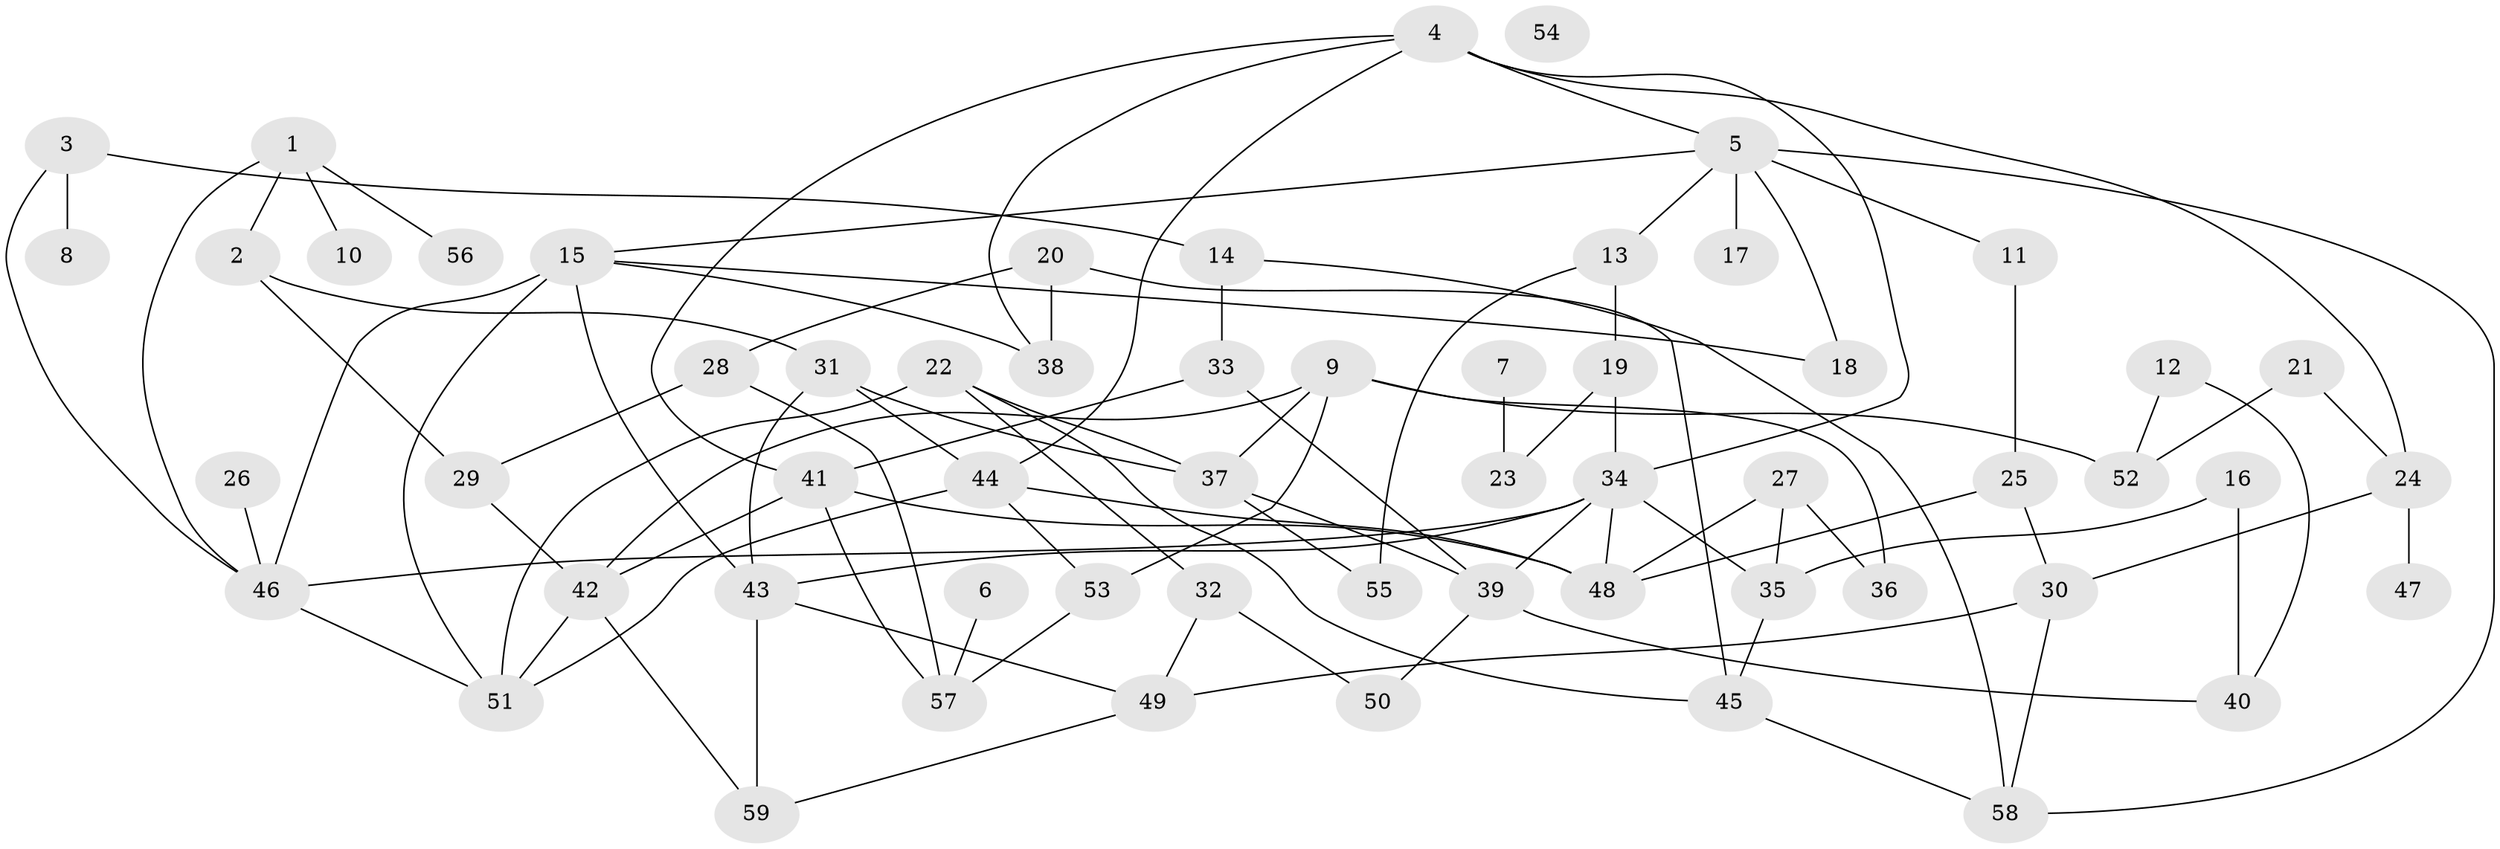// coarse degree distribution, {2: 0.14285714285714285, 3: 0.2857142857142857, 8: 0.08571428571428572, 11: 0.02857142857142857, 6: 0.11428571428571428, 1: 0.14285714285714285, 4: 0.14285714285714285, 10: 0.02857142857142857, 0: 0.02857142857142857}
// Generated by graph-tools (version 1.1) at 2025/16/03/04/25 18:16:45]
// undirected, 59 vertices, 97 edges
graph export_dot {
graph [start="1"]
  node [color=gray90,style=filled];
  1;
  2;
  3;
  4;
  5;
  6;
  7;
  8;
  9;
  10;
  11;
  12;
  13;
  14;
  15;
  16;
  17;
  18;
  19;
  20;
  21;
  22;
  23;
  24;
  25;
  26;
  27;
  28;
  29;
  30;
  31;
  32;
  33;
  34;
  35;
  36;
  37;
  38;
  39;
  40;
  41;
  42;
  43;
  44;
  45;
  46;
  47;
  48;
  49;
  50;
  51;
  52;
  53;
  54;
  55;
  56;
  57;
  58;
  59;
  1 -- 2;
  1 -- 10;
  1 -- 46;
  1 -- 56;
  2 -- 29;
  2 -- 31;
  3 -- 8;
  3 -- 14;
  3 -- 46;
  4 -- 5;
  4 -- 24;
  4 -- 34;
  4 -- 38;
  4 -- 41;
  4 -- 44;
  5 -- 11;
  5 -- 13;
  5 -- 15;
  5 -- 17;
  5 -- 18;
  5 -- 58;
  6 -- 57;
  7 -- 23;
  9 -- 36;
  9 -- 37;
  9 -- 42;
  9 -- 52;
  9 -- 53;
  11 -- 25;
  12 -- 40;
  12 -- 52;
  13 -- 19;
  13 -- 55;
  14 -- 33;
  14 -- 58;
  15 -- 18;
  15 -- 38;
  15 -- 43;
  15 -- 46;
  15 -- 51;
  16 -- 35;
  16 -- 40;
  19 -- 23;
  19 -- 34;
  20 -- 28;
  20 -- 38;
  20 -- 45;
  21 -- 24;
  21 -- 52;
  22 -- 32;
  22 -- 37;
  22 -- 45;
  22 -- 51;
  24 -- 30;
  24 -- 47;
  25 -- 30;
  25 -- 48;
  26 -- 46;
  27 -- 35;
  27 -- 36;
  27 -- 48;
  28 -- 29;
  28 -- 57;
  29 -- 42;
  30 -- 49;
  30 -- 58;
  31 -- 37;
  31 -- 43;
  31 -- 44;
  32 -- 49;
  32 -- 50;
  33 -- 39;
  33 -- 41;
  34 -- 35;
  34 -- 39;
  34 -- 43;
  34 -- 46;
  34 -- 48;
  35 -- 45;
  37 -- 39;
  37 -- 55;
  39 -- 40;
  39 -- 50;
  41 -- 42;
  41 -- 48;
  41 -- 57;
  42 -- 51;
  42 -- 59;
  43 -- 49;
  43 -- 59;
  44 -- 48;
  44 -- 51;
  44 -- 53;
  45 -- 58;
  46 -- 51;
  49 -- 59;
  53 -- 57;
}
